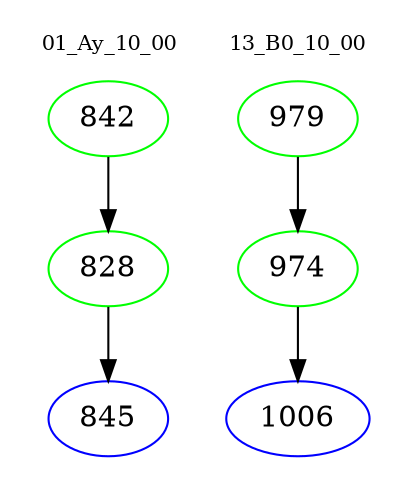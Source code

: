 digraph{
subgraph cluster_0 {
color = white
label = "01_Ay_10_00";
fontsize=10;
T0_842 [label="842", color="green"]
T0_842 -> T0_828 [color="black"]
T0_828 [label="828", color="green"]
T0_828 -> T0_845 [color="black"]
T0_845 [label="845", color="blue"]
}
subgraph cluster_1 {
color = white
label = "13_B0_10_00";
fontsize=10;
T1_979 [label="979", color="green"]
T1_979 -> T1_974 [color="black"]
T1_974 [label="974", color="green"]
T1_974 -> T1_1006 [color="black"]
T1_1006 [label="1006", color="blue"]
}
}
